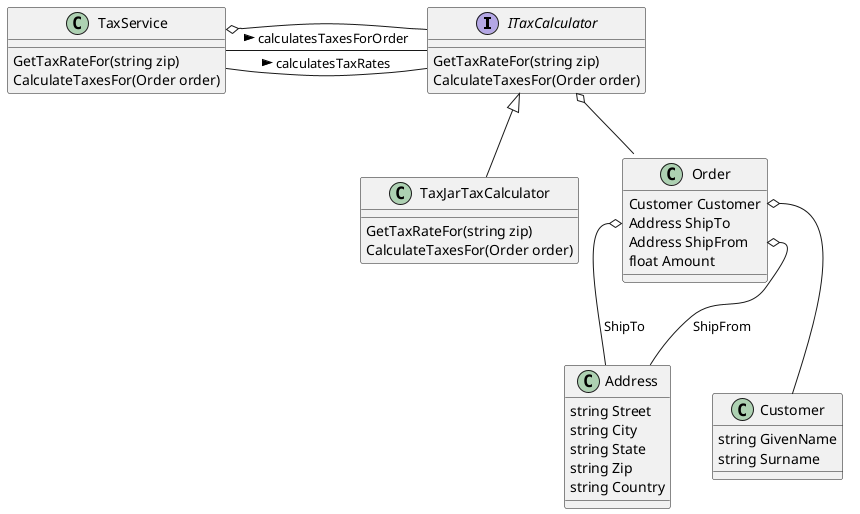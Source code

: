 @startuml
'https://plantuml.com/class-diagram

interface ITaxCalculator {
    GetTaxRateFor(string zip)
    CalculateTaxesFor(Order order)
}

class TaxJarTaxCalculator {
    GetTaxRateFor(string zip)
    CalculateTaxesFor(Order order)
}

class TaxService {
    GetTaxRateFor(string zip)
    CalculateTaxesFor(Order order)
}

class Address {
    string Street
    string City
    string State
    string Zip
    string Country
}

class Customer {
    string GivenName
    string Surname
}

class Order {
    Customer Customer
    Address ShipTo
    Address ShipFrom
    float Amount
    
}

Order::ShipTo o-- Address : ShipTo
Order::ShipFrom o-- Address : ShipFrom
Order::Customer o-- Customer

TaxService - ITaxCalculator : calculatesTaxesForOrder >
TaxService - ITaxCalculator : calculatesTaxRates >


ITaxCalculator <|-- TaxJarTaxCalculator
ITaxCalculator o-- Order 

TaxService o-- ITaxCalculator

@enduml